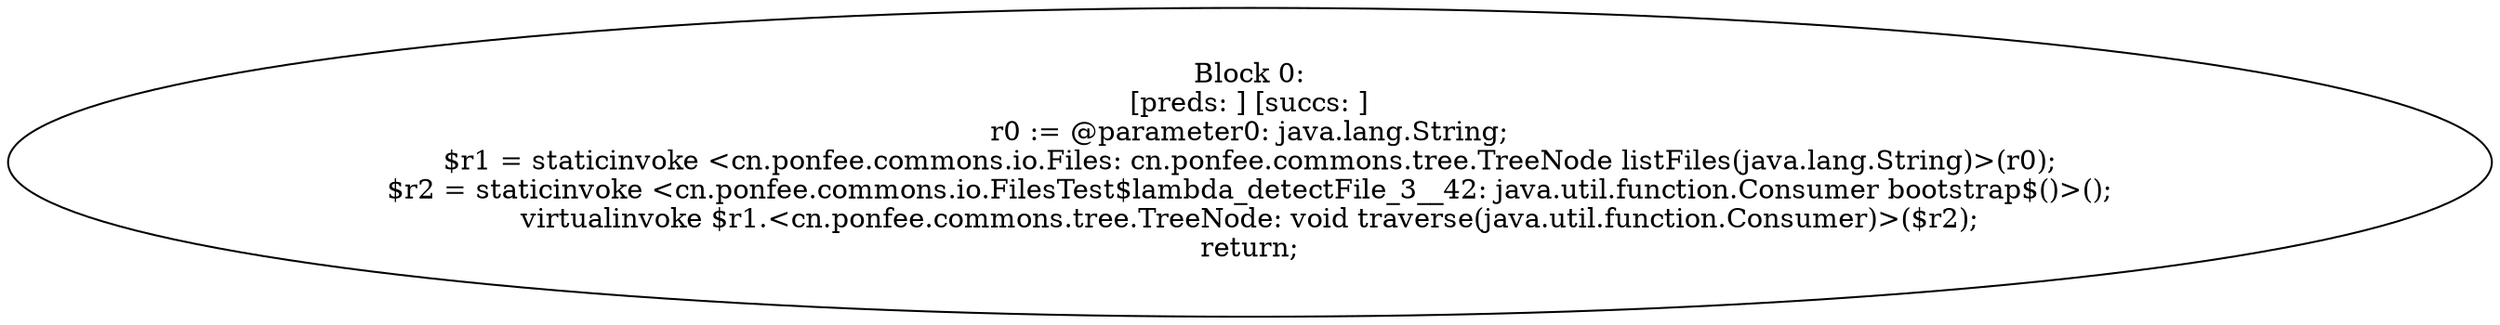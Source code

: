 digraph "unitGraph" {
    "Block 0:
[preds: ] [succs: ]
r0 := @parameter0: java.lang.String;
$r1 = staticinvoke <cn.ponfee.commons.io.Files: cn.ponfee.commons.tree.TreeNode listFiles(java.lang.String)>(r0);
$r2 = staticinvoke <cn.ponfee.commons.io.FilesTest$lambda_detectFile_3__42: java.util.function.Consumer bootstrap$()>();
virtualinvoke $r1.<cn.ponfee.commons.tree.TreeNode: void traverse(java.util.function.Consumer)>($r2);
return;
"
}
